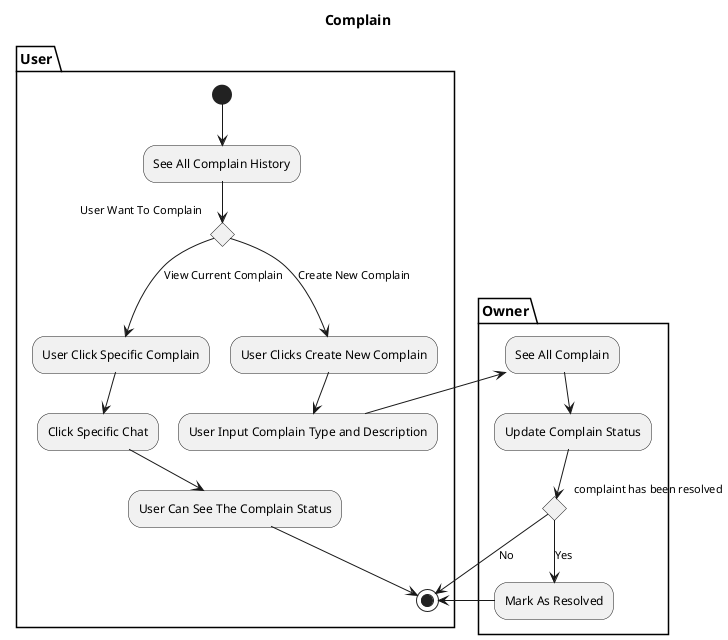 @startuml
title Complain
partition User {
    (*)  --> "See All Complain History"
    If "User Want To Complain" then
    --> [Create New Complain] "User Clicks Create New Complain"
    --> "User Input Complain Type and Description"
    else
    --> [View Current Complain] "User Click Specific Complain"
    --> "Click Specific Chat"
    --> "User Can See The Complain Status"
    -->(*)
    Endif
}
partition Owner {
    "User Input Complain Type and Description" --> "See All Complain"
    -->"Update Complain Status"
    If "complaint has been resolved" then
    --> [Yes]"Mark As Resolved"
    -->(*)
    else
    --> [No] (*)
}

@enduml
